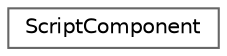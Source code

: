 digraph "Graphical Class Hierarchy"
{
 // LATEX_PDF_SIZE
  bgcolor="transparent";
  edge [fontname=Helvetica,fontsize=10,labelfontname=Helvetica,labelfontsize=10];
  node [fontname=Helvetica,fontsize=10,shape=box,height=0.2,width=0.4];
  rankdir="LR";
  Node0 [id="Node000000",label="ScriptComponent",height=0.2,width=0.4,color="grey40", fillcolor="white", style="filled",URL="$struct_script_component.html",tooltip="The ScriptComponent struct represents a component for executing Python scripts."];
}
